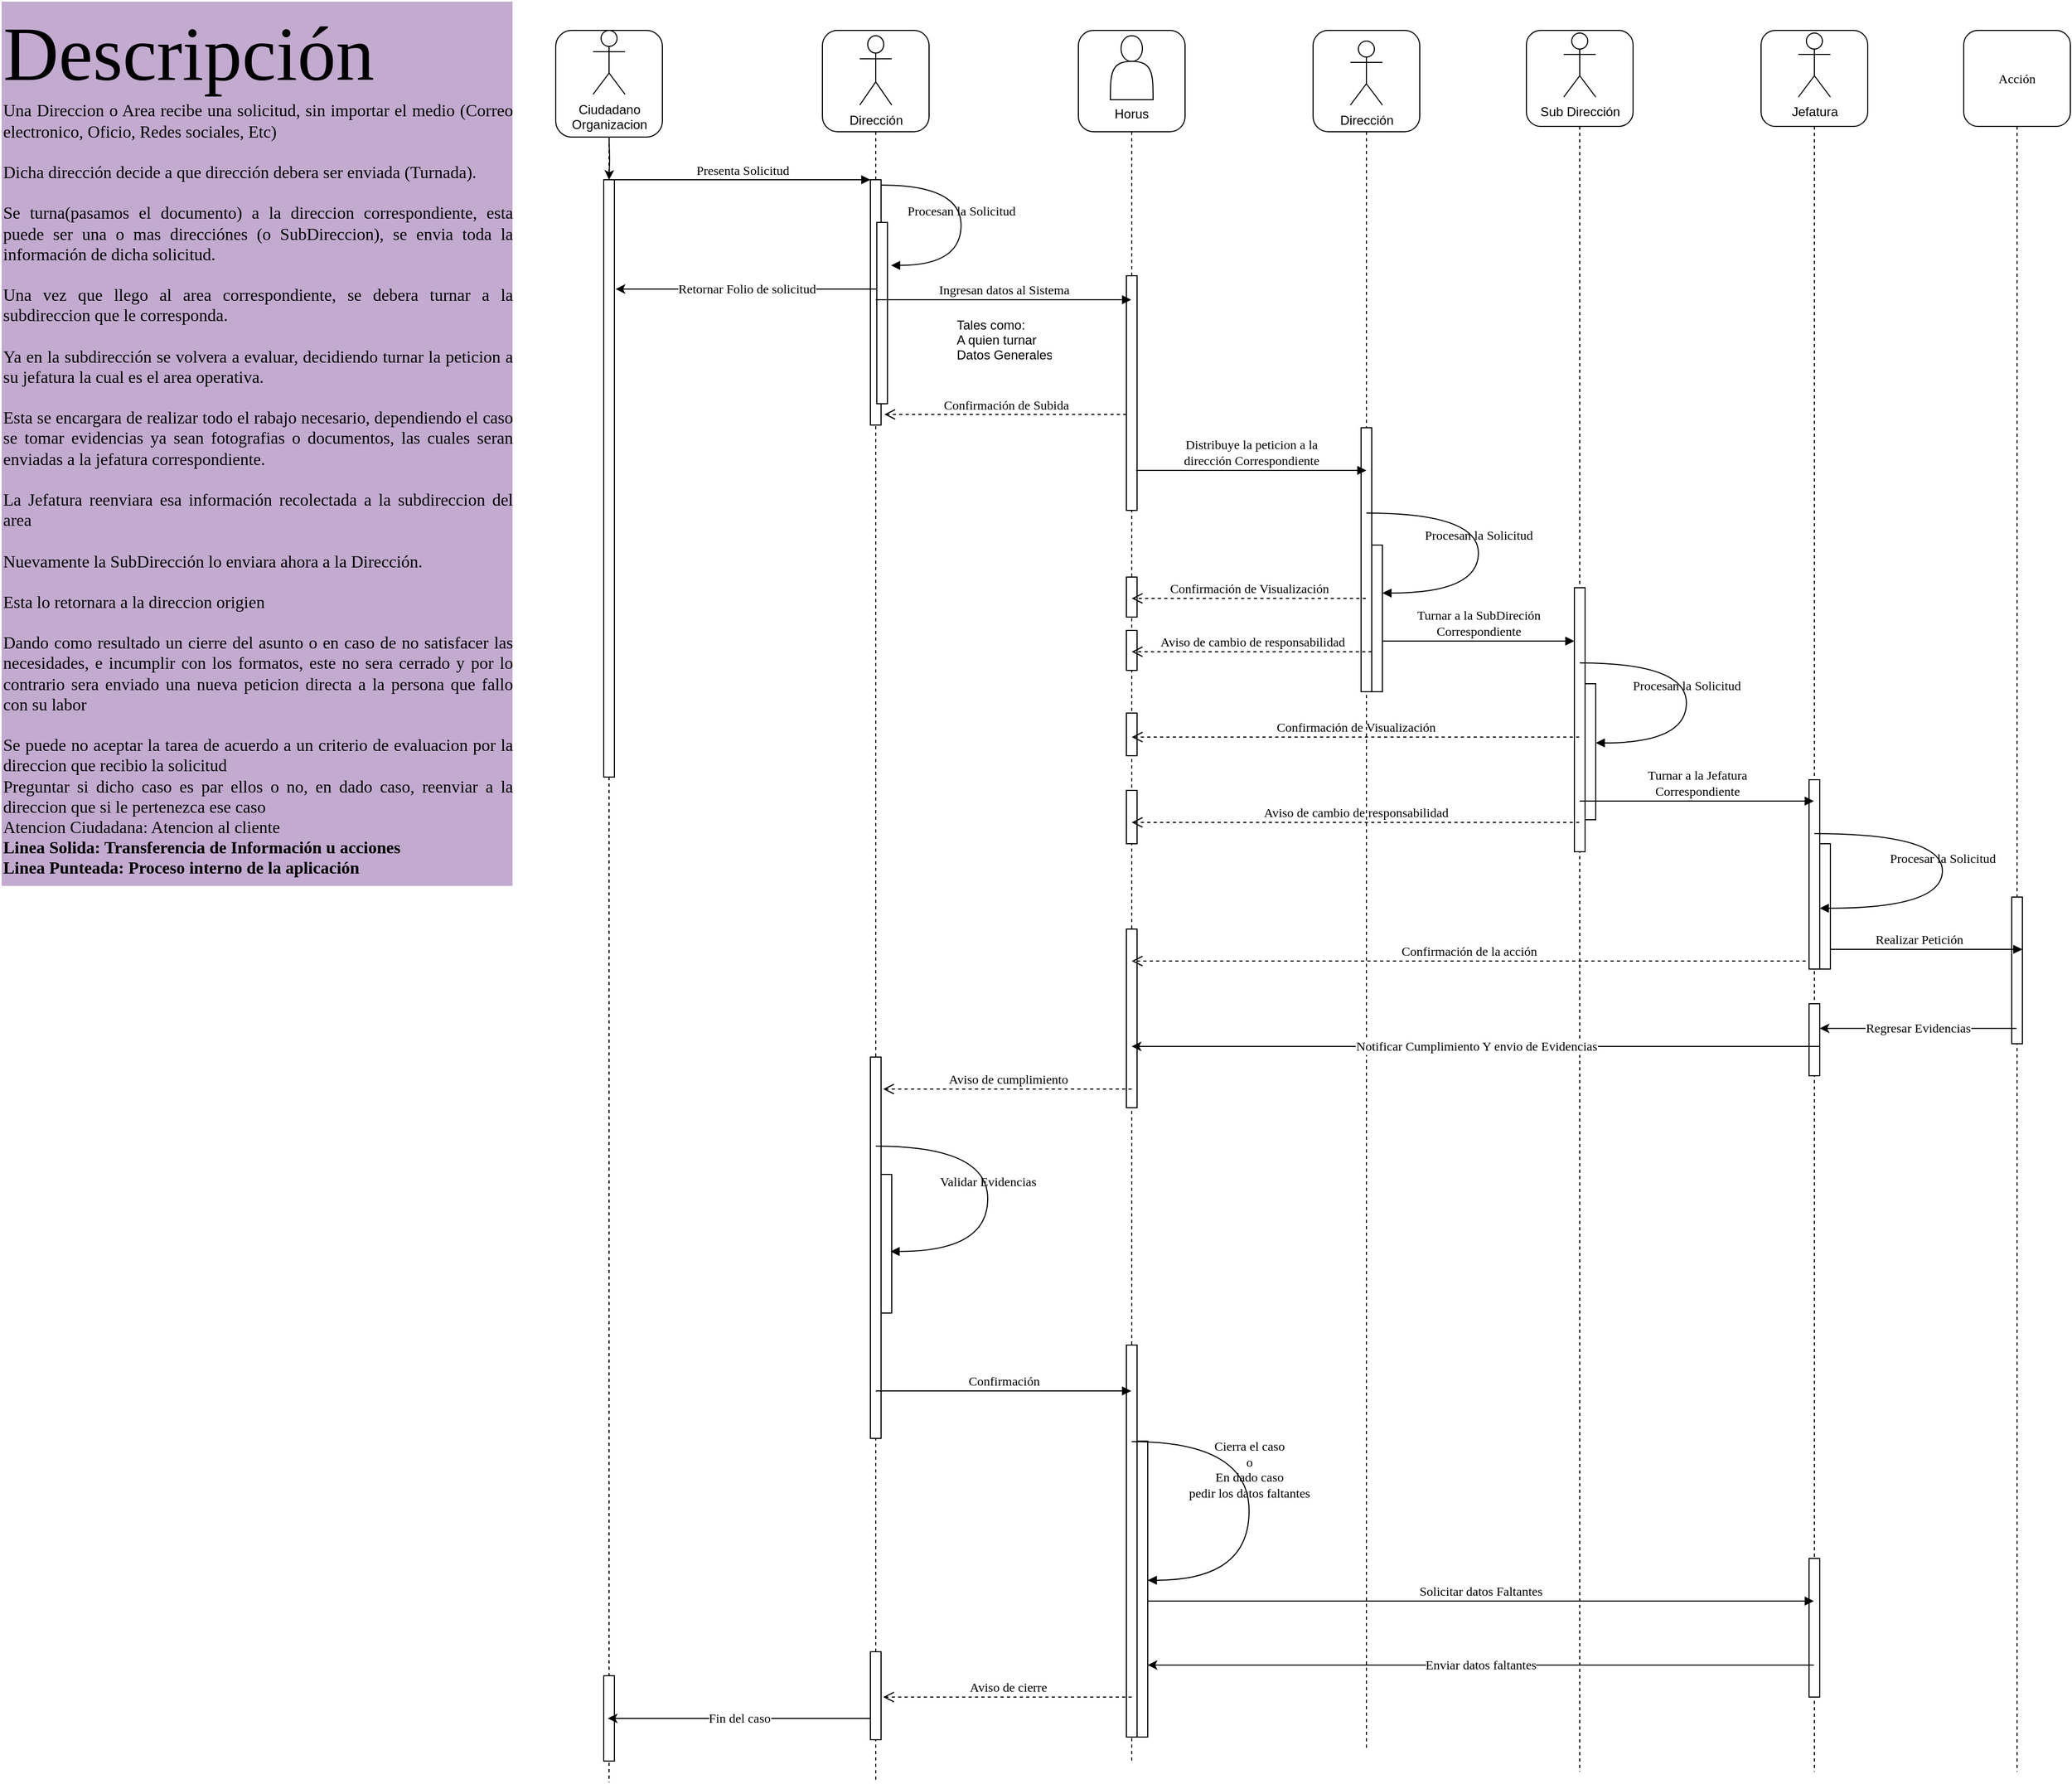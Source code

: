 <mxfile version="23.1.5" type="device">
  <diagram name="Page-1" id="13e1069c-82ec-6db2-03f1-153e76fe0fe0">
    <mxGraphModel dx="934" dy="611" grid="1" gridSize="10" guides="1" tooltips="1" connect="1" arrows="1" fold="1" page="1" pageScale="1" pageWidth="1100" pageHeight="850" background="none" math="0" shadow="0">
      <root>
        <mxCell id="0" />
        <mxCell id="1" parent="0" />
        <mxCell id="7baba1c4bc27f4b0-2" value="" style="shape=umlLifeline;perimeter=lifelinePerimeter;whiteSpace=wrap;html=1;container=1;collapsible=0;recursiveResize=0;outlineConnect=0;rounded=1;shadow=0;comic=0;labelBackgroundColor=none;strokeWidth=1;fontFamily=Verdana;fontSize=12;align=center;size=95;" parent="1" vertex="1">
          <mxGeometry x="810" y="37.5" width="100" height="1642.5" as="geometry" />
        </mxCell>
        <mxCell id="7baba1c4bc27f4b0-10" value="" style="html=1;points=[];perimeter=orthogonalPerimeter;rounded=0;shadow=0;comic=0;labelBackgroundColor=none;strokeWidth=1;fontFamily=Verdana;fontSize=12;align=center;" parent="7baba1c4bc27f4b0-2" vertex="1">
          <mxGeometry x="45" y="140" width="10" height="230" as="geometry" />
        </mxCell>
        <mxCell id="zA0kbx7MwFwauIPbGUNr-10" value="Dirección" style="shape=umlActor;verticalLabelPosition=bottom;verticalAlign=top;html=1;outlineConnect=0;" parent="7baba1c4bc27f4b0-2" vertex="1">
          <mxGeometry x="35" y="5" width="30" height="65" as="geometry" />
        </mxCell>
        <mxCell id="zA0kbx7MwFwauIPbGUNr-12" value="Procesan la Solicitud" style="html=1;verticalAlign=bottom;endArrow=block;labelBackgroundColor=none;fontFamily=Verdana;fontSize=12;elbow=vertical;edgeStyle=orthogonalEdgeStyle;curved=1;exitX=1.038;exitY=0.345;exitPerimeter=0;entryX=1.333;entryY=0.237;entryDx=0;entryDy=0;entryPerimeter=0;" parent="7baba1c4bc27f4b0-2" target="zA0kbx7MwFwauIPbGUNr-15" edge="1">
          <mxGeometry x="-0.001" relative="1" as="geometry">
            <mxPoint x="55" y="145" as="sourcePoint" />
            <mxPoint x="70" y="183" as="targetPoint" />
            <Array as="points">
              <mxPoint x="130" y="145" />
              <mxPoint x="130" y="220" />
            </Array>
            <mxPoint as="offset" />
          </mxGeometry>
        </mxCell>
        <mxCell id="zA0kbx7MwFwauIPbGUNr-15" value="" style="html=1;points=[];perimeter=orthogonalPerimeter;rounded=0;shadow=0;comic=0;labelBackgroundColor=none;strokeWidth=1;fontFamily=Verdana;fontSize=12;align=center;" parent="7baba1c4bc27f4b0-2" vertex="1">
          <mxGeometry x="51" y="180" width="10" height="170" as="geometry" />
        </mxCell>
        <mxCell id="zA0kbx7MwFwauIPbGUNr-21" value="" style="html=1;points=[];perimeter=orthogonalPerimeter;rounded=0;shadow=0;comic=0;labelBackgroundColor=none;strokeWidth=1;fontFamily=Verdana;fontSize=12;align=center;" parent="7baba1c4bc27f4b0-2" vertex="1">
          <mxGeometry x="45" y="962.5" width="10" height="357.5" as="geometry" />
        </mxCell>
        <mxCell id="7baba1c4bc27f4b0-28" value="" style="html=1;points=[];perimeter=orthogonalPerimeter;rounded=0;shadow=0;comic=0;labelBackgroundColor=none;strokeWidth=1;fontFamily=Verdana;fontSize=12;align=center;" parent="7baba1c4bc27f4b0-2" vertex="1">
          <mxGeometry x="55" y="1072.5" width="10" height="130" as="geometry" />
        </mxCell>
        <mxCell id="46Ds--hCC2TbsnmN1hBo-11" value="Validar Evidencias" style="html=1;verticalAlign=bottom;endArrow=block;labelBackgroundColor=none;fontFamily=Verdana;fontSize=12;elbow=vertical;edgeStyle=orthogonalEdgeStyle;curved=1;entryX=0.884;entryY=0.556;entryPerimeter=0;entryDx=0;entryDy=0;" parent="7baba1c4bc27f4b0-2" source="7baba1c4bc27f4b0-2" target="7baba1c4bc27f4b0-28" edge="1">
          <mxGeometry relative="1" as="geometry">
            <mxPoint x="80.003" y="1045.82" as="sourcePoint" />
            <mxPoint x="85.003" y="1084.153" as="targetPoint" />
            <Array as="points">
              <mxPoint x="155" y="1046" />
              <mxPoint x="155" y="1145" />
            </Array>
          </mxGeometry>
        </mxCell>
        <mxCell id="BBAIuf54LCrKvj28hr2e-44" value="" style="html=1;points=[];perimeter=orthogonalPerimeter;rounded=0;shadow=0;comic=0;labelBackgroundColor=none;strokeWidth=1;fontFamily=Verdana;fontSize=12;align=center;" parent="7baba1c4bc27f4b0-2" vertex="1">
          <mxGeometry x="45" y="1520" width="10" height="82.5" as="geometry" />
        </mxCell>
        <mxCell id="46Ds--hCC2TbsnmN1hBo-15" value="Retornar Folio de solicitud" style="endArrow=classic;html=1;rounded=0;fontFamily=Verdana;fontSize=12;entryX=0.967;entryY=0.981;entryDx=0;entryDy=0;entryPerimeter=0;" parent="7baba1c4bc27f4b0-2" edge="1">
          <mxGeometry width="50" height="50" relative="1" as="geometry">
            <mxPoint x="51" y="242.5" as="sourcePoint" />
            <mxPoint x="-193.83" y="242.5" as="targetPoint" />
            <Array as="points" />
          </mxGeometry>
        </mxCell>
        <mxCell id="7baba1c4bc27f4b0-3" value="" style="shape=umlLifeline;perimeter=lifelinePerimeter;whiteSpace=wrap;html=1;container=1;collapsible=0;recursiveResize=0;outlineConnect=0;rounded=1;shadow=0;comic=0;labelBackgroundColor=none;strokeWidth=1;fontFamily=Verdana;fontSize=12;align=center;size=95;" parent="1" vertex="1">
          <mxGeometry x="1050" y="37.5" width="100" height="1622.5" as="geometry" />
        </mxCell>
        <mxCell id="7baba1c4bc27f4b0-13" value="" style="html=1;points=[];perimeter=orthogonalPerimeter;rounded=0;shadow=0;comic=0;labelBackgroundColor=none;strokeWidth=1;fontFamily=Verdana;fontSize=12;align=center;" parent="7baba1c4bc27f4b0-3" vertex="1">
          <mxGeometry x="45" y="230" width="10" height="220" as="geometry" />
        </mxCell>
        <mxCell id="zA0kbx7MwFwauIPbGUNr-13" value="&lt;br&gt;&lt;br&gt;&lt;br&gt;&lt;br&gt;&lt;br&gt;&lt;br&gt;Horus" style="shape=actor;whiteSpace=wrap;html=1;" parent="7baba1c4bc27f4b0-3" vertex="1">
          <mxGeometry x="30" y="5" width="40" height="60" as="geometry" />
        </mxCell>
        <mxCell id="BBAIuf54LCrKvj28hr2e-10" value="Confirmación de Subida" style="html=1;verticalAlign=bottom;endArrow=open;dashed=1;endSize=8;labelBackgroundColor=none;fontFamily=Verdana;fontSize=12;edgeStyle=elbowEdgeStyle;elbow=vertical;entryX=1.311;entryY=0.956;entryDx=0;entryDy=0;entryPerimeter=0;" parent="7baba1c4bc27f4b0-3" target="7baba1c4bc27f4b0-10" edge="1">
          <mxGeometry relative="1" as="geometry">
            <mxPoint x="-175.333" y="360.0" as="targetPoint" />
            <Array as="points">
              <mxPoint x="-64.5" y="360.0" />
              <mxPoint x="-274.5" y="360.0" />
            </Array>
            <mxPoint x="45" y="360.0" as="sourcePoint" />
          </mxGeometry>
        </mxCell>
        <mxCell id="7baba1c4bc27f4b0-37" value="" style="html=1;points=[];perimeter=orthogonalPerimeter;rounded=0;shadow=0;comic=0;labelBackgroundColor=none;strokeWidth=1;fontFamily=Verdana;fontSize=12;align=center;" parent="7baba1c4bc27f4b0-3" vertex="1">
          <mxGeometry x="45" y="512.5" width="10" height="37.5" as="geometry" />
        </mxCell>
        <mxCell id="BBAIuf54LCrKvj28hr2e-16" value="" style="html=1;points=[];perimeter=orthogonalPerimeter;rounded=0;shadow=0;comic=0;labelBackgroundColor=none;strokeWidth=1;fontFamily=Verdana;fontSize=12;align=center;" parent="7baba1c4bc27f4b0-3" vertex="1">
          <mxGeometry x="45" y="640" width="10" height="40" as="geometry" />
        </mxCell>
        <mxCell id="BBAIuf54LCrKvj28hr2e-26" value="" style="html=1;points=[];perimeter=orthogonalPerimeter;rounded=0;shadow=0;comic=0;labelBackgroundColor=none;strokeWidth=1;fontFamily=Verdana;fontSize=12;align=center;" parent="7baba1c4bc27f4b0-3" vertex="1">
          <mxGeometry x="45" y="712.5" width="10" height="50" as="geometry" />
        </mxCell>
        <mxCell id="BBAIuf54LCrKvj28hr2e-28" value="" style="html=1;points=[];perimeter=orthogonalPerimeter;rounded=0;shadow=0;comic=0;labelBackgroundColor=none;strokeWidth=1;fontFamily=Verdana;fontSize=12;align=center;" parent="7baba1c4bc27f4b0-3" vertex="1">
          <mxGeometry x="45" y="562.5" width="10" height="37.5" as="geometry" />
        </mxCell>
        <mxCell id="BBAIuf54LCrKvj28hr2e-32" value="" style="html=1;points=[];perimeter=orthogonalPerimeter;rounded=0;shadow=0;comic=0;labelBackgroundColor=none;strokeWidth=1;fontFamily=Verdana;fontSize=12;align=center;" parent="7baba1c4bc27f4b0-3" vertex="1">
          <mxGeometry x="45" y="842.5" width="10" height="167.5" as="geometry" />
        </mxCell>
        <mxCell id="BBAIuf54LCrKvj28hr2e-40" value="" style="html=1;points=[];perimeter=orthogonalPerimeter;rounded=0;shadow=0;comic=0;labelBackgroundColor=none;strokeWidth=1;fontFamily=Verdana;fontSize=12;align=center;" parent="7baba1c4bc27f4b0-3" vertex="1">
          <mxGeometry x="45" y="1232.5" width="10" height="367.5" as="geometry" />
        </mxCell>
        <mxCell id="BBAIuf54LCrKvj28hr2e-42" value="" style="html=1;points=[];perimeter=orthogonalPerimeter;rounded=0;shadow=0;comic=0;labelBackgroundColor=none;strokeWidth=1;fontFamily=Verdana;fontSize=12;align=center;" parent="7baba1c4bc27f4b0-3" vertex="1">
          <mxGeometry x="55" y="1322.5" width="10" height="277.5" as="geometry" />
        </mxCell>
        <mxCell id="zA0kbx7MwFwauIPbGUNr-18" value="Cierra el caso&lt;br&gt;o&lt;br&gt;En dado caso &lt;br&gt;pedir los datos faltantes" style="html=1;verticalAlign=bottom;endArrow=block;labelBackgroundColor=none;fontFamily=Verdana;fontSize=12;elbow=vertical;edgeStyle=orthogonalEdgeStyle;curved=1;" parent="7baba1c4bc27f4b0-3" source="7baba1c4bc27f4b0-3" target="BBAIuf54LCrKvj28hr2e-42" edge="1">
          <mxGeometry relative="1" as="geometry">
            <mxPoint x="230.003" y="1182.5" as="sourcePoint" />
            <mxPoint x="451.3" y="1582.29" as="targetPoint" />
            <Array as="points">
              <mxPoint x="160" y="1323" />
              <mxPoint x="160" y="1453" />
            </Array>
          </mxGeometry>
        </mxCell>
        <mxCell id="7baba1c4bc27f4b0-4" value="" style="shape=umlLifeline;perimeter=lifelinePerimeter;whiteSpace=wrap;html=1;container=1;collapsible=0;recursiveResize=0;outlineConnect=0;rounded=1;shadow=0;comic=0;labelBackgroundColor=none;strokeWidth=1;fontFamily=Verdana;fontSize=12;align=center;size=95;" parent="1" vertex="1">
          <mxGeometry x="1270" y="37.5" width="100" height="1612.5" as="geometry" />
        </mxCell>
        <mxCell id="zA0kbx7MwFwauIPbGUNr-14" value="Dirección" style="shape=umlActor;verticalLabelPosition=bottom;verticalAlign=top;html=1;outlineConnect=0;" parent="7baba1c4bc27f4b0-4" vertex="1">
          <mxGeometry x="35" y="10" width="30" height="60" as="geometry" />
        </mxCell>
        <mxCell id="7baba1c4bc27f4b0-22" value="" style="html=1;points=[];perimeter=orthogonalPerimeter;rounded=0;shadow=0;comic=0;labelBackgroundColor=none;strokeWidth=1;fontFamily=Verdana;fontSize=12;align=center;" parent="7baba1c4bc27f4b0-4" vertex="1">
          <mxGeometry x="45" y="372.5" width="10" height="247.5" as="geometry" />
        </mxCell>
        <mxCell id="zA0kbx7MwFwauIPbGUNr-19" value="" style="html=1;points=[];perimeter=orthogonalPerimeter;rounded=0;shadow=0;comic=0;labelBackgroundColor=none;strokeWidth=1;fontFamily=Verdana;fontSize=12;align=center;" parent="7baba1c4bc27f4b0-4" vertex="1">
          <mxGeometry x="55" y="482.5" width="10" height="137.5" as="geometry" />
        </mxCell>
        <mxCell id="BBAIuf54LCrKvj28hr2e-13" value="Procesan la Solicitud" style="html=1;verticalAlign=bottom;endArrow=block;labelBackgroundColor=none;fontFamily=Verdana;fontSize=12;elbow=vertical;edgeStyle=orthogonalEdgeStyle;curved=1;" parent="7baba1c4bc27f4b0-4" source="7baba1c4bc27f4b0-4" target="zA0kbx7MwFwauIPbGUNr-19" edge="1">
          <mxGeometry x="-0.001" relative="1" as="geometry">
            <mxPoint x="80" y="452.5" as="sourcePoint" />
            <mxPoint x="89" y="527.5" as="targetPoint" />
            <Array as="points">
              <mxPoint x="155" y="452.5" />
              <mxPoint x="155" y="527.5" />
            </Array>
            <mxPoint as="offset" />
          </mxGeometry>
        </mxCell>
        <mxCell id="BBAIuf54LCrKvj28hr2e-27" value="Aviso de cambio de responsabilidad" style="html=1;verticalAlign=bottom;endArrow=open;dashed=1;endSize=8;labelBackgroundColor=none;fontFamily=Verdana;fontSize=12;edgeStyle=elbowEdgeStyle;elbow=vertical;" parent="7baba1c4bc27f4b0-4" target="7baba1c4bc27f4b0-3" edge="1">
          <mxGeometry relative="1" as="geometry">
            <mxPoint x="-166" y="582.5" as="targetPoint" />
            <Array as="points">
              <mxPoint x="-54.17" y="582.5" />
              <mxPoint x="-264.17" y="582.5" />
            </Array>
            <mxPoint x="55" y="582.5" as="sourcePoint" />
          </mxGeometry>
        </mxCell>
        <mxCell id="7baba1c4bc27f4b0-6" value="Acción" style="shape=umlLifeline;perimeter=lifelinePerimeter;whiteSpace=wrap;html=1;container=1;collapsible=0;recursiveResize=0;outlineConnect=0;rounded=1;shadow=0;comic=0;labelBackgroundColor=none;strokeWidth=1;fontFamily=Verdana;fontSize=12;align=center;size=90;" parent="1" vertex="1">
          <mxGeometry x="1880" y="37.5" width="100" height="1632.5" as="geometry" />
        </mxCell>
        <mxCell id="7baba1c4bc27f4b0-16" value="" style="html=1;points=[];perimeter=orthogonalPerimeter;rounded=0;shadow=0;comic=0;labelBackgroundColor=none;strokeWidth=1;fontFamily=Verdana;fontSize=12;align=center;" parent="7baba1c4bc27f4b0-6" vertex="1">
          <mxGeometry x="45" y="812.5" width="10" height="137.5" as="geometry" />
        </mxCell>
        <mxCell id="BBAIuf54LCrKvj28hr2e-30" value="Realizar Petición" style="html=1;verticalAlign=bottom;endArrow=block;labelBackgroundColor=none;fontFamily=Verdana;fontSize=12;edgeStyle=elbowEdgeStyle;elbow=vertical;entryX=1.033;entryY=0.93;entryDx=0;entryDy=0;entryPerimeter=0;" parent="7baba1c4bc27f4b0-6" source="BBAIuf54LCrKvj28hr2e-4" edge="1">
          <mxGeometry x="-0.002" relative="1" as="geometry">
            <mxPoint x="-141.08" y="860.63" as="sourcePoint" />
            <mxPoint x="55" y="861.555" as="targetPoint" />
            <Array as="points" />
            <mxPoint as="offset" />
          </mxGeometry>
        </mxCell>
        <mxCell id="7baba1c4bc27f4b0-8" value="" style="shape=umlLifeline;perimeter=lifelinePerimeter;whiteSpace=wrap;html=1;container=1;collapsible=0;recursiveResize=0;outlineConnect=0;rounded=1;shadow=0;comic=0;labelBackgroundColor=none;strokeWidth=1;fontFamily=Verdana;fontSize=12;align=center;size=100;" parent="1" vertex="1">
          <mxGeometry x="560" y="37.5" width="100" height="1642.5" as="geometry" />
        </mxCell>
        <mxCell id="7baba1c4bc27f4b0-9" value="" style="html=1;points=[];perimeter=orthogonalPerimeter;rounded=0;shadow=0;comic=0;labelBackgroundColor=none;strokeWidth=1;fontFamily=Verdana;fontSize=12;align=center;" parent="7baba1c4bc27f4b0-8" vertex="1">
          <mxGeometry x="45" y="140" width="10" height="560" as="geometry" />
        </mxCell>
        <mxCell id="46Ds--hCC2TbsnmN1hBo-17" value="" style="edgeStyle=orthogonalEdgeStyle;rounded=0;orthogonalLoop=1;jettySize=auto;html=1;" parent="7baba1c4bc27f4b0-8" target="7baba1c4bc27f4b0-9" edge="1">
          <mxGeometry relative="1" as="geometry">
            <mxPoint x="50" y="100" as="sourcePoint" />
          </mxGeometry>
        </mxCell>
        <mxCell id="zA0kbx7MwFwauIPbGUNr-1" value="Ciudadano&lt;br&gt;Organizacion" style="shape=umlActor;verticalLabelPosition=bottom;verticalAlign=top;html=1;outlineConnect=0;" parent="7baba1c4bc27f4b0-8" vertex="1">
          <mxGeometry x="35" width="30" height="60" as="geometry" />
        </mxCell>
        <mxCell id="46Ds--hCC2TbsnmN1hBo-7" value="" style="html=1;points=[];perimeter=orthogonalPerimeter;rounded=0;shadow=0;comic=0;labelBackgroundColor=none;strokeWidth=1;fontFamily=Verdana;fontSize=12;align=center;" parent="7baba1c4bc27f4b0-8" vertex="1">
          <mxGeometry x="45" y="1542.5" width="10" height="80" as="geometry" />
        </mxCell>
        <mxCell id="7baba1c4bc27f4b0-17" value="Distribuye la peticion a la &lt;br&gt;dirección Correspondiente" style="html=1;verticalAlign=bottom;endArrow=block;labelBackgroundColor=none;fontFamily=Verdana;fontSize=12;edgeStyle=elbowEdgeStyle;elbow=vertical;" parent="1" edge="1">
          <mxGeometry relative="1" as="geometry">
            <mxPoint x="1104.167" y="450" as="sourcePoint" />
            <Array as="points">
              <mxPoint x="1215" y="450" />
            </Array>
            <mxPoint x="1320" y="450" as="targetPoint" />
          </mxGeometry>
        </mxCell>
        <mxCell id="7baba1c4bc27f4b0-11" value="Presenta Solicitud" style="html=1;verticalAlign=bottom;endArrow=block;entryX=0;entryY=0;labelBackgroundColor=none;fontFamily=Verdana;fontSize=12;edgeStyle=elbowEdgeStyle;elbow=vertical;" parent="1" source="7baba1c4bc27f4b0-9" target="7baba1c4bc27f4b0-10" edge="1">
          <mxGeometry relative="1" as="geometry">
            <mxPoint x="510" y="190" as="sourcePoint" />
          </mxGeometry>
        </mxCell>
        <mxCell id="zA0kbx7MwFwauIPbGUNr-16" value="Confirmación de Visualización" style="html=1;verticalAlign=bottom;endArrow=open;dashed=1;endSize=8;labelBackgroundColor=none;fontFamily=Verdana;fontSize=12;edgeStyle=elbowEdgeStyle;elbow=vertical;" parent="1" source="7baba1c4bc27f4b0-4" target="7baba1c4bc27f4b0-3" edge="1">
          <mxGeometry relative="1" as="geometry">
            <mxPoint x="1099.997" y="570" as="targetPoint" />
            <Array as="points">
              <mxPoint x="1210.83" y="570" />
              <mxPoint x="1000.83" y="570" />
            </Array>
            <mxPoint x="1320.33" y="570" as="sourcePoint" />
          </mxGeometry>
        </mxCell>
        <mxCell id="BBAIuf54LCrKvj28hr2e-2" value="" style="shape=umlLifeline;perimeter=lifelinePerimeter;whiteSpace=wrap;html=1;container=1;collapsible=0;recursiveResize=0;outlineConnect=0;rounded=1;shadow=0;comic=0;labelBackgroundColor=none;strokeWidth=1;fontFamily=Verdana;fontSize=12;align=center;size=90;" parent="1" vertex="1">
          <mxGeometry x="1470" y="37.5" width="100" height="1632.5" as="geometry" />
        </mxCell>
        <mxCell id="BBAIuf54LCrKvj28hr2e-3" value="Sub Dirección" style="shape=umlActor;verticalLabelPosition=bottom;verticalAlign=top;html=1;outlineConnect=0;" parent="BBAIuf54LCrKvj28hr2e-2" vertex="1">
          <mxGeometry x="35" y="2.5" width="30" height="60" as="geometry" />
        </mxCell>
        <mxCell id="7baba1c4bc27f4b0-19" value="" style="html=1;points=[];perimeter=orthogonalPerimeter;rounded=0;shadow=0;comic=0;labelBackgroundColor=none;strokeWidth=1;fontFamily=Verdana;fontSize=12;align=center;" parent="BBAIuf54LCrKvj28hr2e-2" vertex="1">
          <mxGeometry x="45" y="522.5" width="10" height="247.5" as="geometry" />
        </mxCell>
        <mxCell id="BBAIuf54LCrKvj28hr2e-18" value="" style="html=1;points=[];perimeter=orthogonalPerimeter;rounded=0;shadow=0;comic=0;labelBackgroundColor=none;strokeWidth=1;fontFamily=Verdana;fontSize=12;align=center;" parent="BBAIuf54LCrKvj28hr2e-2" vertex="1">
          <mxGeometry x="55" y="612.5" width="10" height="127.5" as="geometry" />
        </mxCell>
        <mxCell id="BBAIuf54LCrKvj28hr2e-17" value="Procesan la Solicitud" style="html=1;verticalAlign=bottom;endArrow=block;labelBackgroundColor=none;fontFamily=Verdana;fontSize=12;elbow=vertical;edgeStyle=orthogonalEdgeStyle;curved=1;" parent="BBAIuf54LCrKvj28hr2e-2" source="BBAIuf54LCrKvj28hr2e-2" target="BBAIuf54LCrKvj28hr2e-18" edge="1">
          <mxGeometry x="-0.001" relative="1" as="geometry">
            <mxPoint x="60" y="592.54" as="sourcePoint" />
            <mxPoint x="76" y="667.54" as="targetPoint" />
            <Array as="points">
              <mxPoint x="150" y="593" />
              <mxPoint x="150" y="668" />
            </Array>
            <mxPoint as="offset" />
          </mxGeometry>
        </mxCell>
        <mxCell id="BBAIuf54LCrKvj28hr2e-21" value="Turnar a la SubDireción &lt;br&gt;Correspondiente" style="html=1;verticalAlign=bottom;endArrow=block;labelBackgroundColor=none;fontFamily=Verdana;fontSize=12;edgeStyle=elbowEdgeStyle;elbow=vertical;" parent="BBAIuf54LCrKvj28hr2e-2" edge="1">
          <mxGeometry relative="1" as="geometry">
            <mxPoint x="-135" y="572.5" as="sourcePoint" />
            <Array as="points">
              <mxPoint x="-29.17" y="572.5" />
            </Array>
            <mxPoint x="45" y="572.5" as="targetPoint" />
          </mxGeometry>
        </mxCell>
        <mxCell id="BBAIuf54LCrKvj28hr2e-4" value="" style="shape=umlLifeline;perimeter=lifelinePerimeter;whiteSpace=wrap;html=1;container=1;collapsible=0;recursiveResize=0;outlineConnect=0;rounded=1;shadow=0;comic=0;labelBackgroundColor=none;strokeWidth=1;fontFamily=Verdana;fontSize=12;align=center;size=90;" parent="1" vertex="1">
          <mxGeometry x="1690" y="37.5" width="100" height="1632.5" as="geometry" />
        </mxCell>
        <mxCell id="BBAIuf54LCrKvj28hr2e-5" value="Jefatura" style="shape=umlActor;verticalLabelPosition=bottom;verticalAlign=top;html=1;outlineConnect=0;" parent="BBAIuf54LCrKvj28hr2e-4" vertex="1">
          <mxGeometry x="35" y="2.5" width="30" height="60" as="geometry" />
        </mxCell>
        <mxCell id="7baba1c4bc27f4b0-34" value="" style="html=1;points=[];perimeter=orthogonalPerimeter;rounded=0;shadow=0;comic=0;labelBackgroundColor=none;strokeWidth=1;fontFamily=Verdana;fontSize=12;align=center;" parent="BBAIuf54LCrKvj28hr2e-4" vertex="1">
          <mxGeometry x="45" y="702.5" width="10" height="177.5" as="geometry" />
        </mxCell>
        <mxCell id="46Ds--hCC2TbsnmN1hBo-10" value="" style="html=1;points=[];perimeter=orthogonalPerimeter;rounded=0;shadow=0;comic=0;labelBackgroundColor=none;strokeWidth=1;fontFamily=Verdana;fontSize=12;align=center;" parent="BBAIuf54LCrKvj28hr2e-4" vertex="1">
          <mxGeometry x="55" y="762.5" width="10" height="117.5" as="geometry" />
        </mxCell>
        <mxCell id="7baba1c4bc27f4b0-39" value="Procesar la Solicitud" style="html=1;verticalAlign=bottom;endArrow=block;labelBackgroundColor=none;fontFamily=Verdana;fontSize=12;elbow=vertical;edgeStyle=orthogonalEdgeStyle;curved=1;" parent="BBAIuf54LCrKvj28hr2e-4" source="BBAIuf54LCrKvj28hr2e-4" target="7baba1c4bc27f4b0-34" edge="1">
          <mxGeometry relative="1" as="geometry">
            <mxPoint x="115.333" y="752.54" as="sourcePoint" />
            <mxPoint x="120.333" y="790.873" as="targetPoint" />
            <Array as="points">
              <mxPoint x="170" y="753" />
              <mxPoint x="170" y="823" />
            </Array>
          </mxGeometry>
        </mxCell>
        <mxCell id="BBAIuf54LCrKvj28hr2e-23" value="" style="html=1;points=[];perimeter=orthogonalPerimeter;rounded=0;shadow=0;comic=0;labelBackgroundColor=none;strokeWidth=1;fontFamily=Verdana;fontSize=12;align=center;" parent="BBAIuf54LCrKvj28hr2e-4" vertex="1">
          <mxGeometry x="45" y="912.5" width="10" height="67.5" as="geometry" />
        </mxCell>
        <mxCell id="BBAIuf54LCrKvj28hr2e-31" value="Regresar Evidencias" style="endArrow=classic;html=1;rounded=0;fontFamily=Verdana;fontSize=12;" parent="BBAIuf54LCrKvj28hr2e-4" edge="1">
          <mxGeometry width="50" height="50" relative="1" as="geometry">
            <mxPoint x="239.5" y="935.63" as="sourcePoint" />
            <mxPoint x="55" y="935.63" as="targetPoint" />
            <Array as="points" />
          </mxGeometry>
        </mxCell>
        <mxCell id="46Ds--hCC2TbsnmN1hBo-8" value="Notificar Cumplimiento Y envio de Evidencias" style="endArrow=classic;html=1;rounded=0;fontFamily=Verdana;fontSize=12;" parent="BBAIuf54LCrKvj28hr2e-4" target="7baba1c4bc27f4b0-3" edge="1">
          <mxGeometry width="50" height="50" relative="1" as="geometry">
            <mxPoint x="55" y="952.5" as="sourcePoint" />
            <mxPoint x="-179.5" y="952.5" as="targetPoint" />
            <Array as="points" />
          </mxGeometry>
        </mxCell>
        <mxCell id="BBAIuf54LCrKvj28hr2e-47" value="" style="html=1;points=[];perimeter=orthogonalPerimeter;rounded=0;shadow=0;comic=0;labelBackgroundColor=none;strokeWidth=1;fontFamily=Verdana;fontSize=12;align=center;" parent="BBAIuf54LCrKvj28hr2e-4" vertex="1">
          <mxGeometry x="45" y="1432.5" width="10" height="130" as="geometry" />
        </mxCell>
        <mxCell id="7baba1c4bc27f4b0-14" value="Ingresan datos al Sistema" style="html=1;verticalAlign=bottom;endArrow=block;labelBackgroundColor=none;fontFamily=Verdana;fontSize=12;edgeStyle=elbowEdgeStyle;elbow=vertical;" parent="1" source="7baba1c4bc27f4b0-2" target="7baba1c4bc27f4b0-3" edge="1">
          <mxGeometry x="-0.002" relative="1" as="geometry">
            <mxPoint x="869.998" y="291.714" as="sourcePoint" />
            <mxPoint x="1110.45" y="292" as="targetPoint" />
            <Array as="points">
              <mxPoint x="990" y="290" />
            </Array>
            <mxPoint as="offset" />
          </mxGeometry>
        </mxCell>
        <mxCell id="BBAIuf54LCrKvj28hr2e-6" value="&lt;div class=&quot;textBoxCore&quot; style=&quot;color: rgb(0, 0, 0);&quot;&gt;&lt;div style=&quot;&quot; class=&quot;DraftEditor-root&quot;&gt;&lt;div style=&quot;&quot; class=&quot;DraftEditor-editorContainer&quot;&gt;&lt;div aria-describedby=&quot;Canvas.Entity.PlainText.A11yText-T-F-F-F&quot; aria-label=&quot;Texto. Seleccionado.&quot; aria-multiline=&quot;true&quot; class=&quot;public-DraftEditor-content&quot; spellcheck=&quot;false&quot; style=&quot;outline: none; user-select: text; overflow-wrap: break-word;&quot;&gt;&lt;div style=&quot;&quot; data-contents=&quot;true&quot;&gt;&lt;div style=&quot;font-weight: 400;&quot; class=&quot;&quot; data-block=&quot;true&quot; data-editor=&quot;3ne65&quot; data-offset-key=&quot;e4jvq-0-0&quot;&gt;&lt;div style=&quot;&quot; data-offset-key=&quot;e4jvq-0-0&quot; class=&quot;public-DraftStyleDefault-block public-DraftStyleDefault-ltr&quot;&gt;&lt;font face=&quot;Georgia&quot;&gt;&lt;span style=&quot;font-size: 72px;&quot;&gt;Descripción&lt;/span&gt;&lt;/font&gt;&lt;/div&gt;&lt;/div&gt;&lt;div style=&quot;font-weight: 400;&quot; class=&quot;&quot; data-block=&quot;true&quot; data-editor=&quot;3ne65&quot; data-offset-key=&quot;bfnj-0-0&quot;&gt;&lt;div style=&quot;text-align: justify;&quot; data-offset-key=&quot;bfnj-0-0&quot; class=&quot;public-DraftStyleDefault-block public-DraftStyleDefault-ltr&quot;&gt;&lt;span data-offset-key=&quot;bfnj-0-0&quot;&gt;&lt;span data-text=&quot;true&quot;&gt;&lt;font face=&quot;nTjaoRq9tYB4cz2EosG6&quot; size=&quot;3&quot;&gt;Una Direccion o Area recibe una solicitud, sin importar el medio (Correo electronico, Oficio, Redes sociales, Etc)&lt;/font&gt;&lt;/span&gt;&lt;/span&gt;&lt;/div&gt;&lt;div style=&quot;text-align: justify;&quot; data-offset-key=&quot;bfnj-0-0&quot; class=&quot;public-DraftStyleDefault-block public-DraftStyleDefault-ltr&quot;&gt;&lt;span style=&quot;font-family: nTjaoRq9tYB4cz2EosG6; font-size: medium; background-color: initial;&quot;&gt;&lt;br&gt;&lt;/span&gt;&lt;/div&gt;&lt;div style=&quot;text-align: justify;&quot; data-offset-key=&quot;bfnj-0-0&quot; class=&quot;public-DraftStyleDefault-block public-DraftStyleDefault-ltr&quot;&gt;&lt;span style=&quot;font-family: nTjaoRq9tYB4cz2EosG6; font-size: medium; background-color: initial;&quot;&gt;Dicha dirección decide a que dirección debera ser enviada (Turnada).&lt;/span&gt;&lt;/div&gt;&lt;/div&gt;&lt;div style=&quot;font-weight: 400;&quot; class=&quot;&quot; data-block=&quot;true&quot; data-editor=&quot;3ne65&quot; data-offset-key=&quot;2610d-0-0&quot;&gt;&lt;div style=&quot;text-align: justify;&quot; data-offset-key=&quot;2610d-0-0&quot; class=&quot;public-DraftStyleDefault-block public-DraftStyleDefault-ltr&quot;&gt;&lt;span data-offset-key=&quot;2610d-0-0&quot;&gt;&lt;font face=&quot;nTjaoRq9tYB4cz2EosG6&quot; size=&quot;3&quot;&gt;&lt;br data-text=&quot;true&quot;&gt;&lt;/font&gt;&lt;/span&gt;&lt;/div&gt;&lt;/div&gt;&lt;div style=&quot;font-weight: 400;&quot; class=&quot;&quot; data-block=&quot;true&quot; data-editor=&quot;3ne65&quot; data-offset-key=&quot;1ron2-0-0&quot;&gt;&lt;div style=&quot;text-align: justify;&quot; data-offset-key=&quot;1ron2-0-0&quot; class=&quot;public-DraftStyleDefault-block public-DraftStyleDefault-ltr&quot;&gt;&lt;span data-offset-key=&quot;1ron2-0-0&quot;&gt;&lt;span data-text=&quot;true&quot;&gt;&lt;font face=&quot;nTjaoRq9tYB4cz2EosG6&quot; size=&quot;3&quot;&gt;Se turna(pasamos el documento) a la direccion correspondiente, esta puede ser una o mas direcciónes (o SubDireccion), se envia toda la información de dicha solicitud.&lt;/font&gt;&lt;/span&gt;&lt;/span&gt;&lt;/div&gt;&lt;/div&gt;&lt;div style=&quot;font-weight: 400;&quot; class=&quot;&quot; data-block=&quot;true&quot; data-editor=&quot;3ne65&quot; data-offset-key=&quot;3iifm-0-0&quot;&gt;&lt;div style=&quot;text-align: justify;&quot; data-offset-key=&quot;3iifm-0-0&quot; class=&quot;public-DraftStyleDefault-block public-DraftStyleDefault-ltr&quot;&gt;&lt;span data-offset-key=&quot;3iifm-0-0&quot;&gt;&lt;font face=&quot;nTjaoRq9tYB4cz2EosG6&quot; size=&quot;3&quot;&gt;&lt;br data-text=&quot;true&quot;&gt;&lt;/font&gt;&lt;/span&gt;&lt;/div&gt;&lt;/div&gt;&lt;div style=&quot;font-weight: 400;&quot; class=&quot;&quot; data-block=&quot;true&quot; data-editor=&quot;3ne65&quot; data-offset-key=&quot;dj4tp-0-0&quot;&gt;&lt;div style=&quot;text-align: justify;&quot; data-offset-key=&quot;dj4tp-0-0&quot; class=&quot;public-DraftStyleDefault-block public-DraftStyleDefault-ltr&quot;&gt;&lt;span data-offset-key=&quot;dj4tp-0-0&quot;&gt;&lt;span data-text=&quot;true&quot;&gt;&lt;font face=&quot;nTjaoRq9tYB4cz2EosG6&quot; size=&quot;3&quot;&gt;Una vez que llego al area correspondiente, se debera turnar a la subdireccion que le corresponda.&lt;/font&gt;&lt;/span&gt;&lt;/span&gt;&lt;/div&gt;&lt;/div&gt;&lt;div style=&quot;font-weight: 400;&quot; class=&quot;&quot; data-block=&quot;true&quot; data-editor=&quot;3ne65&quot; data-offset-key=&quot;cpuqq-0-0&quot;&gt;&lt;div style=&quot;text-align: justify;&quot; data-offset-key=&quot;cpuqq-0-0&quot; class=&quot;public-DraftStyleDefault-block public-DraftStyleDefault-ltr&quot;&gt;&lt;span data-offset-key=&quot;cpuqq-0-0&quot;&gt;&lt;font face=&quot;nTjaoRq9tYB4cz2EosG6&quot; size=&quot;3&quot;&gt;&lt;br data-text=&quot;true&quot;&gt;&lt;/font&gt;&lt;/span&gt;&lt;/div&gt;&lt;/div&gt;&lt;div style=&quot;font-weight: 400;&quot; class=&quot;&quot; data-block=&quot;true&quot; data-editor=&quot;3ne65&quot; data-offset-key=&quot;9kgih-0-0&quot;&gt;&lt;div style=&quot;text-align: justify;&quot; data-offset-key=&quot;9kgih-0-0&quot; class=&quot;public-DraftStyleDefault-block public-DraftStyleDefault-ltr&quot;&gt;&lt;span data-offset-key=&quot;9kgih-0-0&quot;&gt;&lt;span data-text=&quot;true&quot;&gt;&lt;font face=&quot;nTjaoRq9tYB4cz2EosG6&quot; size=&quot;3&quot;&gt;Ya en la subdirección se volvera a evaluar, decidiendo turnar la peticion a su jefatura la cual es el area operativa.&lt;/font&gt;&lt;/span&gt;&lt;/span&gt;&lt;/div&gt;&lt;div style=&quot;text-align: justify;&quot; data-offset-key=&quot;9kgih-0-0&quot; class=&quot;public-DraftStyleDefault-block public-DraftStyleDefault-ltr&quot;&gt;&lt;span data-offset-key=&quot;9kgih-0-0&quot;&gt;&lt;span data-text=&quot;true&quot;&gt;&lt;font face=&quot;nTjaoRq9tYB4cz2EosG6&quot; size=&quot;3&quot;&gt;&lt;br&gt;&lt;/font&gt;&lt;/span&gt;&lt;/span&gt;&lt;/div&gt;&lt;div style=&quot;text-align: justify;&quot; data-offset-key=&quot;9kgih-0-0&quot; class=&quot;public-DraftStyleDefault-block public-DraftStyleDefault-ltr&quot;&gt;&lt;span data-offset-key=&quot;9kgih-0-0&quot;&gt;&lt;span data-text=&quot;true&quot;&gt;&lt;font face=&quot;nTjaoRq9tYB4cz2EosG6&quot; size=&quot;3&quot;&gt;Esta se encargara de realizar todo el rabajo necesario, dependiendo el caso se tomar evidencias ya sean fotografias o documentos, las cuales seran enviadas a la jefatura correspondiente.&lt;/font&gt;&lt;/span&gt;&lt;/span&gt;&lt;/div&gt;&lt;/div&gt;&lt;div style=&quot;font-weight: 400;&quot; class=&quot;&quot; data-block=&quot;true&quot; data-editor=&quot;3ne65&quot; data-offset-key=&quot;3qb7o-0-0&quot;&gt;&lt;div style=&quot;text-align: justify;&quot; data-offset-key=&quot;3qb7o-0-0&quot; class=&quot;public-DraftStyleDefault-block public-DraftStyleDefault-ltr&quot;&gt;&lt;span data-offset-key=&quot;3qb7o-0-0&quot;&gt;&lt;font face=&quot;nTjaoRq9tYB4cz2EosG6&quot; size=&quot;3&quot;&gt;&lt;br data-text=&quot;true&quot;&gt;&lt;/font&gt;&lt;/span&gt;&lt;/div&gt;&lt;/div&gt;&lt;div style=&quot;&quot; class=&quot;&quot; data-block=&quot;true&quot; data-editor=&quot;3ne65&quot; data-offset-key=&quot;57a6p-0-0&quot;&gt;&lt;div style=&quot;font-weight: 400; text-align: justify;&quot; data-offset-key=&quot;57a6p-0-0&quot; class=&quot;public-DraftStyleDefault-block public-DraftStyleDefault-ltr&quot;&gt;&lt;span style=&quot;&quot; data-offset-key=&quot;57a6p-0-0&quot;&gt;&lt;span style=&quot;&quot; data-text=&quot;true&quot;&gt;&lt;font face=&quot;nTjaoRq9tYB4cz2EosG6&quot; style=&quot;&quot; size=&quot;3&quot;&gt;La Jefatura reenviara esa información recolectada a la subdireccion del area&amp;nbsp;&lt;/font&gt;&lt;/span&gt;&lt;/span&gt;&lt;/div&gt;&lt;div style=&quot;font-weight: 400; text-align: justify;&quot; data-offset-key=&quot;57a6p-0-0&quot; class=&quot;public-DraftStyleDefault-block public-DraftStyleDefault-ltr&quot;&gt;&lt;span style=&quot;&quot; data-offset-key=&quot;57a6p-0-0&quot;&gt;&lt;span style=&quot;&quot; data-text=&quot;true&quot;&gt;&lt;font face=&quot;nTjaoRq9tYB4cz2EosG6&quot; style=&quot;&quot; size=&quot;3&quot;&gt;&lt;br&gt;&lt;/font&gt;&lt;/span&gt;&lt;/span&gt;&lt;/div&gt;&lt;div style=&quot;font-weight: 400; text-align: justify;&quot; data-offset-key=&quot;57a6p-0-0&quot; class=&quot;public-DraftStyleDefault-block public-DraftStyleDefault-ltr&quot;&gt;&lt;span style=&quot;&quot; data-offset-key=&quot;57a6p-0-0&quot;&gt;&lt;span style=&quot;&quot; data-text=&quot;true&quot;&gt;&lt;font face=&quot;nTjaoRq9tYB4cz2EosG6&quot; style=&quot;&quot; size=&quot;3&quot;&gt;Nuevamente la SubDirección lo enviara ahora a la Dirección.&lt;/font&gt;&lt;/span&gt;&lt;/span&gt;&lt;/div&gt;&lt;div style=&quot;font-weight: 400; text-align: justify;&quot; data-offset-key=&quot;57a6p-0-0&quot; class=&quot;public-DraftStyleDefault-block public-DraftStyleDefault-ltr&quot;&gt;&lt;span style=&quot;&quot; data-offset-key=&quot;57a6p-0-0&quot;&gt;&lt;span style=&quot;&quot; data-text=&quot;true&quot;&gt;&lt;font face=&quot;nTjaoRq9tYB4cz2EosG6&quot; style=&quot;&quot; size=&quot;3&quot;&gt;&amp;nbsp;&lt;/font&gt;&lt;/span&gt;&lt;/span&gt;&lt;/div&gt;&lt;div style=&quot;font-weight: 400; text-align: justify;&quot; data-offset-key=&quot;57a6p-0-0&quot; class=&quot;public-DraftStyleDefault-block public-DraftStyleDefault-ltr&quot;&gt;&lt;span style=&quot;&quot; data-offset-key=&quot;57a6p-0-0&quot;&gt;&lt;span style=&quot;&quot; data-text=&quot;true&quot;&gt;&lt;font face=&quot;nTjaoRq9tYB4cz2EosG6&quot; style=&quot;&quot; size=&quot;3&quot;&gt;Esta lo retornara a la direccion origien&lt;/font&gt;&lt;/span&gt;&lt;/span&gt;&lt;/div&gt;&lt;div style=&quot;font-weight: 400; text-align: justify;&quot; data-offset-key=&quot;57a6p-0-0&quot; class=&quot;public-DraftStyleDefault-block public-DraftStyleDefault-ltr&quot;&gt;&lt;span style=&quot;&quot; data-offset-key=&quot;57a6p-0-0&quot;&gt;&lt;span style=&quot;&quot; data-text=&quot;true&quot;&gt;&lt;font face=&quot;nTjaoRq9tYB4cz2EosG6&quot; style=&quot;&quot; size=&quot;3&quot;&gt;&lt;br&gt;&lt;/font&gt;&lt;/span&gt;&lt;/span&gt;&lt;/div&gt;&lt;div style=&quot;font-weight: 400; text-align: justify;&quot; data-offset-key=&quot;57a6p-0-0&quot; class=&quot;public-DraftStyleDefault-block public-DraftStyleDefault-ltr&quot;&gt;&lt;span style=&quot;&quot; data-offset-key=&quot;57a6p-0-0&quot;&gt;&lt;span style=&quot;&quot; data-text=&quot;true&quot;&gt;&lt;font face=&quot;nTjaoRq9tYB4cz2EosG6&quot; style=&quot;&quot; size=&quot;3&quot;&gt;Dando como resultado un cierre del asunto o en caso de no satisfacer las necesidades, e incumplir con los formatos, este no sera cerrado y por lo contrario sera enviado una nueva peticion directa a la persona que fallo con su labor&lt;/font&gt;&lt;/span&gt;&lt;/span&gt;&lt;/div&gt;&lt;div style=&quot;font-weight: 400; text-align: justify;&quot; data-offset-key=&quot;57a6p-0-0&quot; class=&quot;public-DraftStyleDefault-block public-DraftStyleDefault-ltr&quot;&gt;&lt;span style=&quot;&quot; data-offset-key=&quot;57a6p-0-0&quot;&gt;&lt;span style=&quot;&quot; data-text=&quot;true&quot;&gt;&lt;font face=&quot;nTjaoRq9tYB4cz2EosG6&quot; style=&quot;&quot; size=&quot;3&quot;&gt;&lt;br&gt;&lt;/font&gt;&lt;/span&gt;&lt;/span&gt;&lt;/div&gt;&lt;div style=&quot;font-weight: 400; text-align: justify;&quot; data-offset-key=&quot;57a6p-0-0&quot; class=&quot;public-DraftStyleDefault-block public-DraftStyleDefault-ltr&quot;&gt;&lt;span style=&quot;&quot; data-offset-key=&quot;57a6p-0-0&quot;&gt;&lt;span style=&quot;&quot; data-text=&quot;true&quot;&gt;&lt;font face=&quot;nTjaoRq9tYB4cz2EosG6&quot; style=&quot;&quot; size=&quot;3&quot;&gt;Se puede no aceptar la tarea de acuerdo a un criterio de evaluacion por la direccion que recibio la solicitud&lt;/font&gt;&lt;/span&gt;&lt;/span&gt;&lt;/div&gt;&lt;div style=&quot;font-weight: 400; text-align: justify;&quot; data-offset-key=&quot;57a6p-0-0&quot; class=&quot;public-DraftStyleDefault-block public-DraftStyleDefault-ltr&quot;&gt;&lt;span style=&quot;&quot; data-offset-key=&quot;57a6p-0-0&quot;&gt;&lt;span style=&quot;&quot; data-text=&quot;true&quot;&gt;&lt;font face=&quot;nTjaoRq9tYB4cz2EosG6&quot; style=&quot;&quot; size=&quot;3&quot;&gt;Preguntar si dicho caso es par ellos o no, en dado caso, reenviar a la direccion que si le pertenezca ese caso&lt;/font&gt;&lt;/span&gt;&lt;/span&gt;&lt;/div&gt;&lt;div style=&quot;font-weight: 400; text-align: justify;&quot; data-offset-key=&quot;57a6p-0-0&quot; class=&quot;public-DraftStyleDefault-block public-DraftStyleDefault-ltr&quot;&gt;&lt;span style=&quot;&quot; data-offset-key=&quot;57a6p-0-0&quot;&gt;&lt;span style=&quot;&quot; data-text=&quot;true&quot;&gt;&lt;font face=&quot;nTjaoRq9tYB4cz2EosG6&quot; style=&quot;&quot; size=&quot;3&quot;&gt;Atencion Ciudadana: Atencion al cliente&lt;/font&gt;&lt;/span&gt;&lt;/span&gt;&lt;/div&gt;&lt;div style=&quot;text-align: justify;&quot; data-offset-key=&quot;57a6p-0-0&quot; class=&quot;public-DraftStyleDefault-block public-DraftStyleDefault-ltr&quot;&gt;&lt;span style=&quot;&quot; data-offset-key=&quot;57a6p-0-0&quot;&gt;&lt;span style=&quot;&quot; data-text=&quot;true&quot;&gt;&lt;font face=&quot;nTjaoRq9tYB4cz2EosG6&quot; style=&quot;&quot; size=&quot;3&quot;&gt;&lt;b&gt;Linea Solida: Transferencia de Información u acciones&amp;nbsp;&lt;/b&gt;&lt;/font&gt;&lt;/span&gt;&lt;/span&gt;&lt;/div&gt;&lt;div style=&quot;text-align: justify;&quot; data-offset-key=&quot;57a6p-0-0&quot; class=&quot;public-DraftStyleDefault-block public-DraftStyleDefault-ltr&quot;&gt;&lt;span style=&quot;&quot; data-offset-key=&quot;57a6p-0-0&quot;&gt;&lt;span style=&quot;&quot; data-text=&quot;true&quot;&gt;&lt;font face=&quot;nTjaoRq9tYB4cz2EosG6&quot; style=&quot;&quot; size=&quot;3&quot;&gt;&lt;b&gt;Linea Punteada: Proceso interno de la aplicación&lt;/b&gt;&lt;/font&gt;&lt;/span&gt;&lt;/span&gt;&lt;/div&gt;&lt;/div&gt;&lt;/div&gt;&lt;/div&gt;&lt;/div&gt;&lt;/div&gt;&lt;/div&gt;" style="text;whiteSpace=wrap;html=1;fillColor=#C3ABD0;strokeColor=#FFFFFF;" parent="1" vertex="1">
          <mxGeometry x="40" y="10" width="480" height="830" as="geometry" />
        </mxCell>
        <mxCell id="BBAIuf54LCrKvj28hr2e-9" value="Tales como:&#xa;A quien turnar&#xa;Datos Generales " style="text;align=left;verticalAlign=top;spacingLeft=4;spacingRight=4;overflow=hidden;rotatable=0;points=[[0,0.5],[1,0.5]];portConstraint=eastwest;rounded=0;shadow=0;html=0;" parent="1" vertex="1">
          <mxGeometry x="930" y="300" width="100" height="50" as="geometry" />
        </mxCell>
        <mxCell id="BBAIuf54LCrKvj28hr2e-15" value="Confirmación de Visualización" style="html=1;verticalAlign=bottom;endArrow=open;dashed=1;endSize=8;labelBackgroundColor=none;fontFamily=Verdana;fontSize=12;edgeStyle=elbowEdgeStyle;elbow=vertical;" parent="1" source="BBAIuf54LCrKvj28hr2e-2" target="7baba1c4bc27f4b0-3" edge="1">
          <mxGeometry relative="1" as="geometry">
            <mxPoint x="1100.002" y="700" as="targetPoint" />
            <Array as="points">
              <mxPoint x="1402.87" y="700" />
              <mxPoint x="1192.87" y="700" />
            </Array>
            <mxPoint x="1519.5" y="700" as="sourcePoint" />
          </mxGeometry>
        </mxCell>
        <mxCell id="BBAIuf54LCrKvj28hr2e-22" value="Turnar a la Jefatura&lt;br&gt;Correspondiente" style="html=1;verticalAlign=bottom;endArrow=block;labelBackgroundColor=none;fontFamily=Verdana;fontSize=12;edgeStyle=elbowEdgeStyle;elbow=vertical;" parent="1" source="BBAIuf54LCrKvj28hr2e-2" target="BBAIuf54LCrKvj28hr2e-4" edge="1">
          <mxGeometry relative="1" as="geometry">
            <mxPoint x="1550" y="760" as="sourcePoint" />
            <Array as="points">
              <mxPoint x="1655.83" y="760" />
            </Array>
            <mxPoint x="1730" y="760" as="targetPoint" />
          </mxGeometry>
        </mxCell>
        <mxCell id="BBAIuf54LCrKvj28hr2e-25" value="Aviso de cambio de responsabilidad" style="html=1;verticalAlign=bottom;endArrow=open;dashed=1;endSize=8;labelBackgroundColor=none;fontFamily=Verdana;fontSize=12;edgeStyle=elbowEdgeStyle;elbow=vertical;" parent="1" source="BBAIuf54LCrKvj28hr2e-2" target="7baba1c4bc27f4b0-3" edge="1">
          <mxGeometry relative="1" as="geometry">
            <mxPoint x="1150" y="780" as="targetPoint" />
            <Array as="points">
              <mxPoint x="1403.87" y="780" />
              <mxPoint x="1193.87" y="780" />
            </Array>
            <mxPoint x="1520" y="780" as="sourcePoint" />
          </mxGeometry>
        </mxCell>
        <mxCell id="46Ds--hCC2TbsnmN1hBo-16" value="Confirmación de la acción" style="html=1;verticalAlign=bottom;endArrow=open;dashed=1;endSize=8;labelBackgroundColor=none;fontFamily=Verdana;fontSize=12;edgeStyle=elbowEdgeStyle;elbow=vertical;" parent="1" edge="1">
          <mxGeometry relative="1" as="geometry">
            <mxPoint x="1100.003" y="910" as="targetPoint" />
            <Array as="points">
              <mxPoint x="1632.34" y="910" />
              <mxPoint x="1593.17" y="982.5" />
              <mxPoint x="1408.17" y="975.54" />
            </Array>
            <mxPoint x="1731.84" y="910" as="sourcePoint" />
          </mxGeometry>
        </mxCell>
        <mxCell id="BBAIuf54LCrKvj28hr2e-36" value="Aviso de cumplimiento" style="html=1;verticalAlign=bottom;endArrow=open;dashed=1;endSize=8;labelBackgroundColor=none;fontFamily=Verdana;fontSize=12;edgeStyle=elbowEdgeStyle;elbow=horizontal;entryX=1.311;entryY=0.956;entryDx=0;entryDy=0;entryPerimeter=0;" parent="1" edge="1">
          <mxGeometry relative="1" as="geometry">
            <mxPoint x="867" y="1030" as="targetPoint" />
            <Array as="points">
              <mxPoint x="984.5" y="1030" />
              <mxPoint x="774.5" y="1030" />
            </Array>
            <mxPoint x="1100" y="1030" as="sourcePoint" />
          </mxGeometry>
        </mxCell>
        <mxCell id="46Ds--hCC2TbsnmN1hBo-12" value="Confirmación" style="html=1;verticalAlign=bottom;endArrow=block;labelBackgroundColor=none;fontFamily=Verdana;fontSize=12;edgeStyle=elbowEdgeStyle;elbow=vertical;" parent="1" source="7baba1c4bc27f4b0-2" target="7baba1c4bc27f4b0-3" edge="1">
          <mxGeometry x="-0.002" relative="1" as="geometry">
            <mxPoint x="960" y="1313" as="sourcePoint" />
            <mxPoint x="1095" y="1313.25" as="targetPoint" />
            <Array as="points">
              <mxPoint x="930" y="1313" />
            </Array>
            <mxPoint as="offset" />
          </mxGeometry>
        </mxCell>
        <mxCell id="BBAIuf54LCrKvj28hr2e-48" value="Solicitar datos Faltantes" style="html=1;verticalAlign=bottom;endArrow=block;labelBackgroundColor=none;fontFamily=Verdana;fontSize=12;edgeStyle=elbowEdgeStyle;elbow=vertical;" parent="1" source="BBAIuf54LCrKvj28hr2e-42" target="BBAIuf54LCrKvj28hr2e-4" edge="1">
          <mxGeometry x="-0.002" relative="1" as="geometry">
            <mxPoint x="1120" y="1510" as="sourcePoint" />
            <mxPoint x="1361" y="1510" as="targetPoint" />
            <Array as="points">
              <mxPoint x="1191" y="1510" />
            </Array>
            <mxPoint as="offset" />
          </mxGeometry>
        </mxCell>
        <mxCell id="BBAIuf54LCrKvj28hr2e-50" value="Enviar datos faltantes" style="endArrow=classic;html=1;rounded=0;fontFamily=Verdana;fontSize=12;" parent="1" source="BBAIuf54LCrKvj28hr2e-4" target="BBAIuf54LCrKvj28hr2e-42" edge="1">
          <mxGeometry width="50" height="50" relative="1" as="geometry">
            <mxPoint x="1746" y="1580" as="sourcePoint" />
            <mxPoint x="1100" y="1580.5" as="targetPoint" />
            <Array as="points">
              <mxPoint x="1410" y="1570" />
            </Array>
          </mxGeometry>
        </mxCell>
        <mxCell id="BBAIuf54LCrKvj28hr2e-45" value="Aviso de cierre" style="html=1;verticalAlign=bottom;endArrow=open;dashed=1;endSize=8;labelBackgroundColor=none;fontFamily=Verdana;fontSize=12;edgeStyle=elbowEdgeStyle;elbow=horizontal;entryX=1.311;entryY=0.956;entryDx=0;entryDy=0;entryPerimeter=0;" parent="1" edge="1">
          <mxGeometry relative="1" as="geometry">
            <mxPoint x="867" y="1600" as="targetPoint" />
            <Array as="points">
              <mxPoint x="984.5" y="1600" />
              <mxPoint x="774.5" y="1600" />
            </Array>
            <mxPoint x="1100" y="1600" as="sourcePoint" />
          </mxGeometry>
        </mxCell>
        <mxCell id="BBAIuf54LCrKvj28hr2e-46" value="Fin del caso" style="endArrow=classic;html=1;rounded=0;fontFamily=Verdana;fontSize=12;" parent="1" edge="1">
          <mxGeometry width="50" height="50" relative="1" as="geometry">
            <mxPoint x="855" y="1620" as="sourcePoint" />
            <mxPoint x="608.833" y="1620" as="targetPoint" />
            <Array as="points" />
          </mxGeometry>
        </mxCell>
      </root>
    </mxGraphModel>
  </diagram>
</mxfile>
